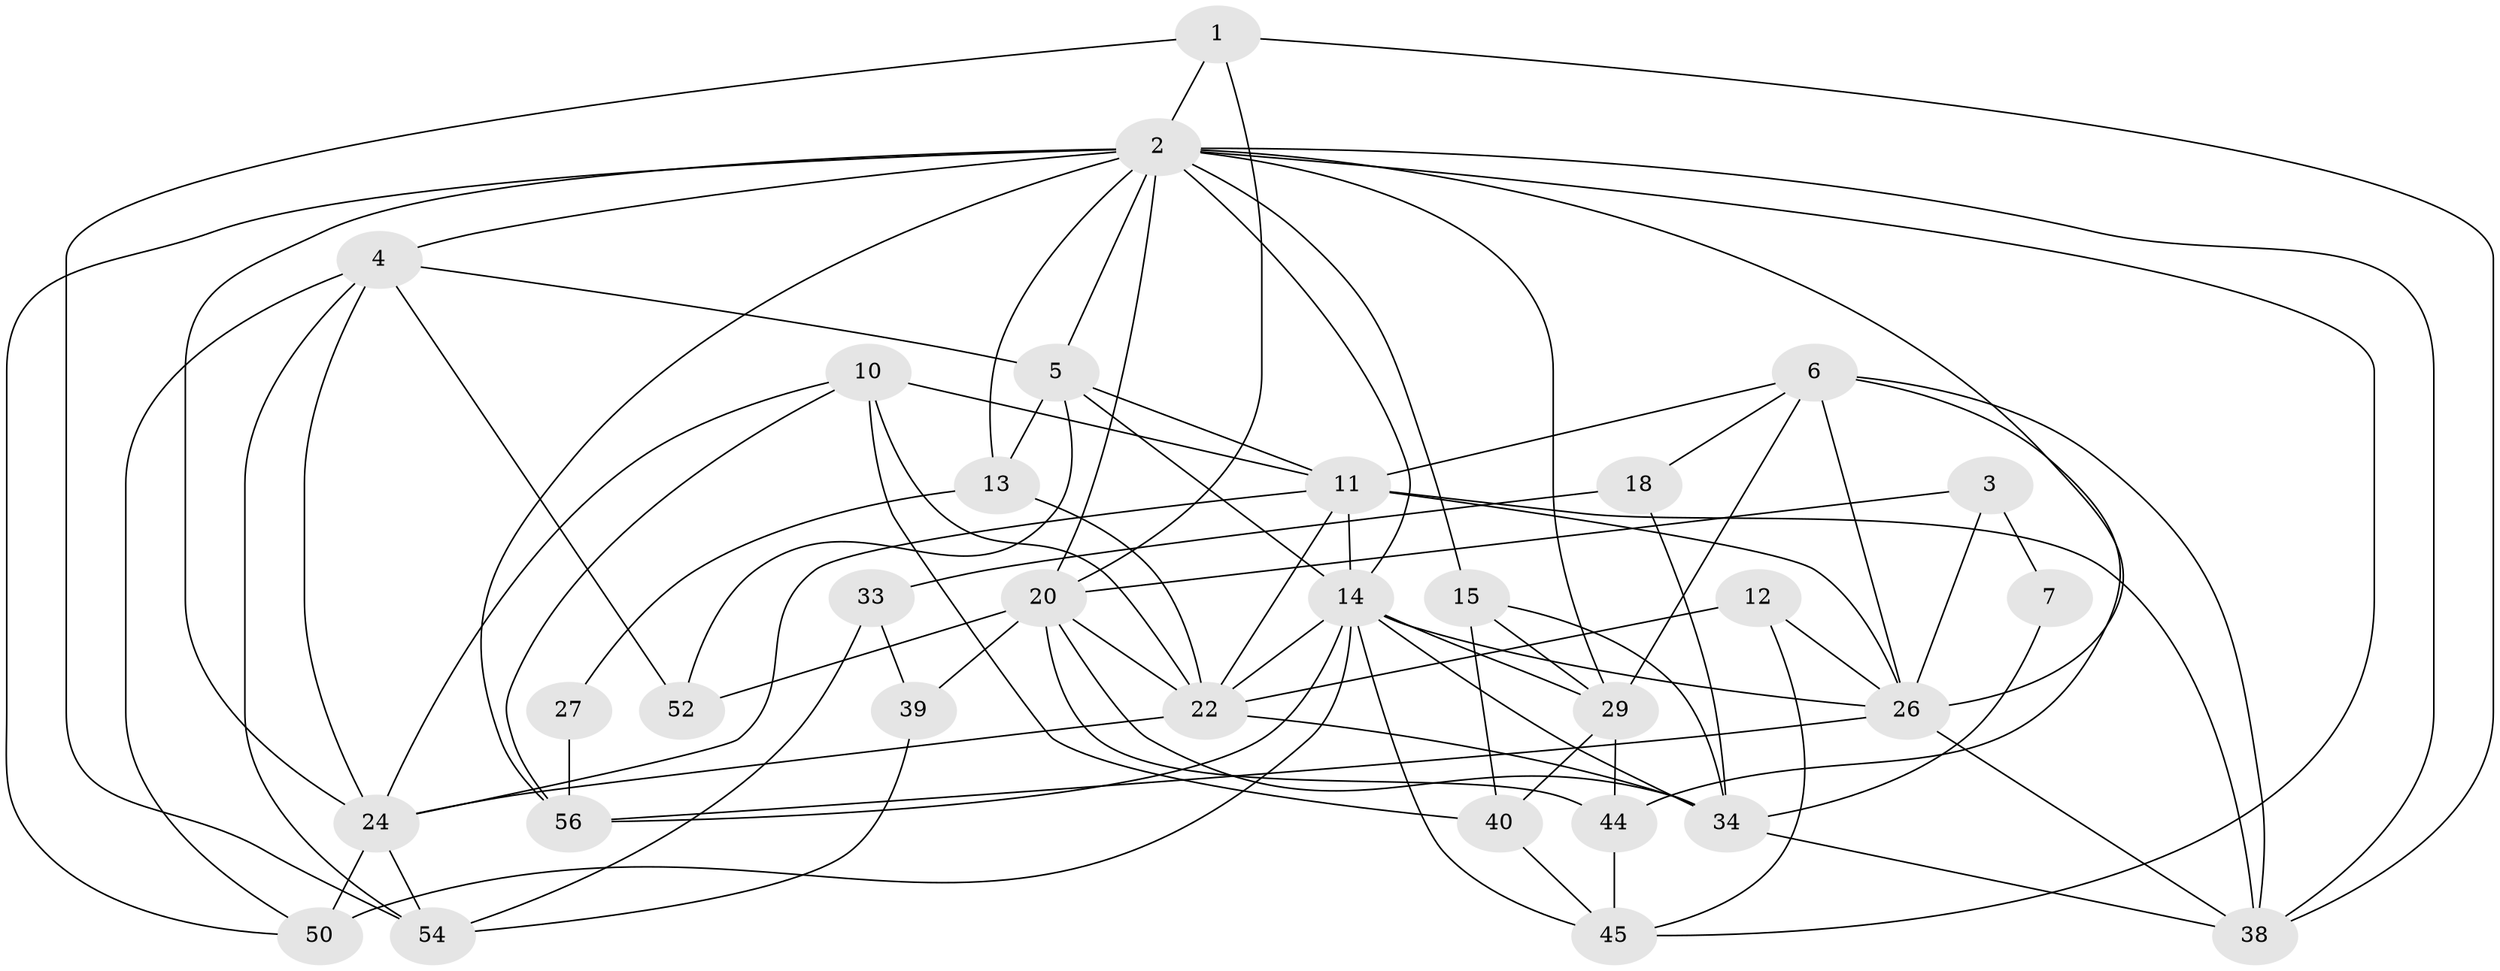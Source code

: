 // original degree distribution, {4: 0.30158730158730157, 6: 0.07936507936507936, 3: 0.2857142857142857, 2: 0.07936507936507936, 5: 0.23809523809523808, 7: 0.015873015873015872}
// Generated by graph-tools (version 1.1) at 2025/18/03/04/25 18:18:41]
// undirected, 31 vertices, 83 edges
graph export_dot {
graph [start="1"]
  node [color=gray90,style=filled];
  1;
  2 [super="+8+9"];
  3;
  4 [super="+36"];
  5 [super="+17+49"];
  6 [super="+16+43"];
  7;
  10 [super="+28"];
  11 [super="+31+41+51"];
  12;
  13 [super="+47"];
  14 [super="+21"];
  15;
  18;
  20 [super="+37+25"];
  22 [super="+23"];
  24 [super="+62+55"];
  26 [super="+32"];
  27;
  29 [super="+42+30"];
  33;
  34 [super="+57"];
  38 [super="+60"];
  39;
  40;
  44;
  45;
  50;
  52;
  54;
  56;
  1 -- 38;
  1 -- 54;
  1 -- 20;
  1 -- 2;
  2 -- 4;
  2 -- 45;
  2 -- 20 [weight=2];
  2 -- 38;
  2 -- 5;
  2 -- 26;
  2 -- 13;
  2 -- 15;
  2 -- 50;
  2 -- 56;
  2 -- 29 [weight=2];
  2 -- 14;
  2 -- 24;
  3 -- 26 [weight=2];
  3 -- 7;
  3 -- 20;
  4 -- 54;
  4 -- 50;
  4 -- 52;
  4 -- 5;
  4 -- 24;
  5 -- 14 [weight=2];
  5 -- 13;
  5 -- 52;
  5 -- 11;
  6 -- 18;
  6 -- 26;
  6 -- 44;
  6 -- 38;
  6 -- 29;
  6 -- 11;
  7 -- 34;
  10 -- 56;
  10 -- 22 [weight=2];
  10 -- 40;
  10 -- 24;
  10 -- 11;
  11 -- 38;
  11 -- 26;
  11 -- 24;
  11 -- 22;
  11 -- 14;
  12 -- 26;
  12 -- 45;
  12 -- 22;
  13 -- 27;
  13 -- 22;
  14 -- 45;
  14 -- 56;
  14 -- 29;
  14 -- 34;
  14 -- 50;
  14 -- 22;
  14 -- 26;
  15 -- 40;
  15 -- 34;
  15 -- 29;
  18 -- 33;
  18 -- 34;
  20 -- 22 [weight=2];
  20 -- 39 [weight=2];
  20 -- 44;
  20 -- 52;
  20 -- 34;
  22 -- 34;
  22 -- 24;
  24 -- 50 [weight=2];
  24 -- 54;
  26 -- 56;
  26 -- 38;
  27 -- 56;
  29 -- 40;
  29 -- 44;
  33 -- 54;
  33 -- 39;
  34 -- 38;
  39 -- 54;
  40 -- 45;
  44 -- 45;
}
